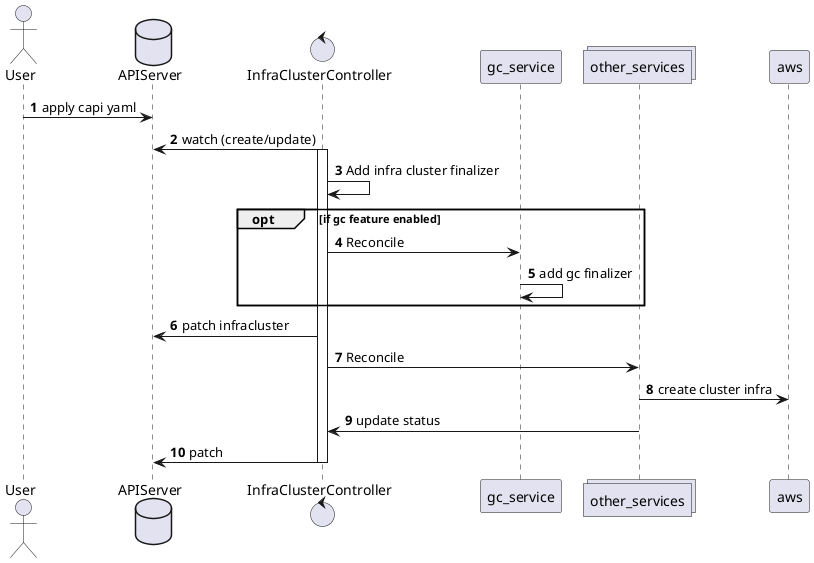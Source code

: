@startuml
autonumber
actor User
database APIServer
control InfraClusterController
participant gc_service
collections other_services
participant aws
User -> APIServer: apply capi yaml
InfraClusterController -> APIServer: watch (create/update)
activate InfraClusterController
InfraClusterController -> InfraClusterController: Add infra cluster finalizer
opt if gc feature enabled
    InfraClusterController -> gc_service: Reconcile
    gc_service -> gc_service: add gc finalizer
end
InfraClusterController -> APIServer: patch infracluster
InfraClusterController -> other_services: Reconcile
other_services -> aws: create cluster infra
other_services -> InfraClusterController: update status
InfraClusterController -> APIServer: patch
deactivate InfraClusterController
@enduml